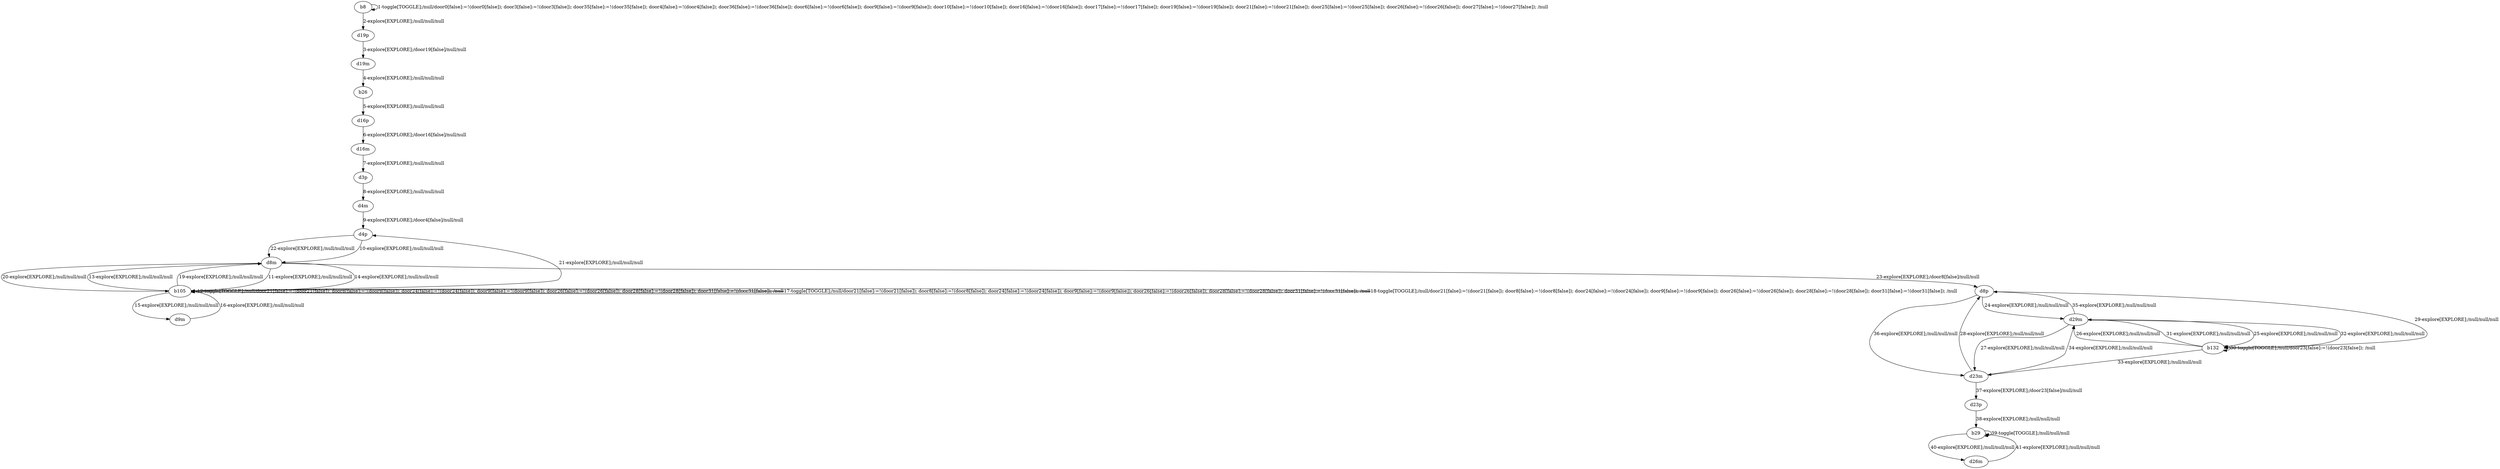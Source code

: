 # Total number of goals covered by this test: 2
# b29 --> d26m
# d26m --> b29

digraph g {
"b8" -> "b8" [label = "1-toggle[TOGGLE];/null/door0[false]:=!(door0[false]); door3[false]:=!(door3[false]); door35[false]:=!(door35[false]); door4[false]:=!(door4[false]); door36[false]:=!(door36[false]); door6[false]:=!(door6[false]); door9[false]:=!(door9[false]); door10[false]:=!(door10[false]); door16[false]:=!(door16[false]); door17[false]:=!(door17[false]); door19[false]:=!(door19[false]); door21[false]:=!(door21[false]); door25[false]:=!(door25[false]); door26[false]:=!(door26[false]); door27[false]:=!(door27[false]); /null"];
"b8" -> "d19p" [label = "2-explore[EXPLORE];/null/null/null"];
"d19p" -> "d19m" [label = "3-explore[EXPLORE];/door19[false]/null/null"];
"d19m" -> "b26" [label = "4-explore[EXPLORE];/null/null/null"];
"b26" -> "d16p" [label = "5-explore[EXPLORE];/null/null/null"];
"d16p" -> "d16m" [label = "6-explore[EXPLORE];/door16[false]/null/null"];
"d16m" -> "d3p" [label = "7-explore[EXPLORE];/null/null/null"];
"d3p" -> "d4m" [label = "8-explore[EXPLORE];/null/null/null"];
"d4m" -> "d4p" [label = "9-explore[EXPLORE];/door4[false]/null/null"];
"d4p" -> "d8m" [label = "10-explore[EXPLORE];/null/null/null"];
"d8m" -> "b105" [label = "11-explore[EXPLORE];/null/null/null"];
"b105" -> "b105" [label = "12-toggle[TOGGLE];/null/door21[false]:=!(door21[false]); door8[false]:=!(door8[false]); door24[false]:=!(door24[false]); door9[false]:=!(door9[false]); door26[false]:=!(door26[false]); door28[false]:=!(door28[false]); door31[false]:=!(door31[false]); /null"];
"b105" -> "d8m" [label = "13-explore[EXPLORE];/null/null/null"];
"d8m" -> "b105" [label = "14-explore[EXPLORE];/null/null/null"];
"b105" -> "d9m" [label = "15-explore[EXPLORE];/null/null/null"];
"d9m" -> "b105" [label = "16-explore[EXPLORE];/null/null/null"];
"b105" -> "b105" [label = "17-toggle[TOGGLE];/null/door21[false]:=!(door21[false]); door8[false]:=!(door8[false]); door24[false]:=!(door24[false]); door9[false]:=!(door9[false]); door26[false]:=!(door26[false]); door28[false]:=!(door28[false]); door31[false]:=!(door31[false]); /null"];
"b105" -> "b105" [label = "18-toggle[TOGGLE];/null/door21[false]:=!(door21[false]); door8[false]:=!(door8[false]); door24[false]:=!(door24[false]); door9[false]:=!(door9[false]); door26[false]:=!(door26[false]); door28[false]:=!(door28[false]); door31[false]:=!(door31[false]); /null"];
"b105" -> "d8m" [label = "19-explore[EXPLORE];/null/null/null"];
"d8m" -> "b105" [label = "20-explore[EXPLORE];/null/null/null"];
"b105" -> "d4p" [label = "21-explore[EXPLORE];/null/null/null"];
"d4p" -> "d8m" [label = "22-explore[EXPLORE];/null/null/null"];
"d8m" -> "d8p" [label = "23-explore[EXPLORE];/door8[false]/null/null"];
"d8p" -> "d29m" [label = "24-explore[EXPLORE];/null/null/null"];
"d29m" -> "b132" [label = "25-explore[EXPLORE];/null/null/null"];
"b132" -> "d29m" [label = "26-explore[EXPLORE];/null/null/null"];
"d29m" -> "d23m" [label = "27-explore[EXPLORE];/null/null/null"];
"d23m" -> "d8p" [label = "28-explore[EXPLORE];/null/null/null"];
"d8p" -> "b132" [label = "29-explore[EXPLORE];/null/null/null"];
"b132" -> "b132" [label = "30-toggle[TOGGLE];/null/door23[false]:=!(door23[false]); /null"];
"b132" -> "d29m" [label = "31-explore[EXPLORE];/null/null/null"];
"d29m" -> "b132" [label = "32-explore[EXPLORE];/null/null/null"];
"b132" -> "d23m" [label = "33-explore[EXPLORE];/null/null/null"];
"d23m" -> "d29m" [label = "34-explore[EXPLORE];/null/null/null"];
"d29m" -> "d8p" [label = "35-explore[EXPLORE];/null/null/null"];
"d8p" -> "d23m" [label = "36-explore[EXPLORE];/null/null/null"];
"d23m" -> "d23p" [label = "37-explore[EXPLORE];/door23[false]/null/null"];
"d23p" -> "b29" [label = "38-explore[EXPLORE];/null/null/null"];
"b29" -> "b29" [label = "39-toggle[TOGGLE];/null/null/null"];
"b29" -> "d26m" [label = "40-explore[EXPLORE];/null/null/null"];
"d26m" -> "b29" [label = "41-explore[EXPLORE];/null/null/null"];
}